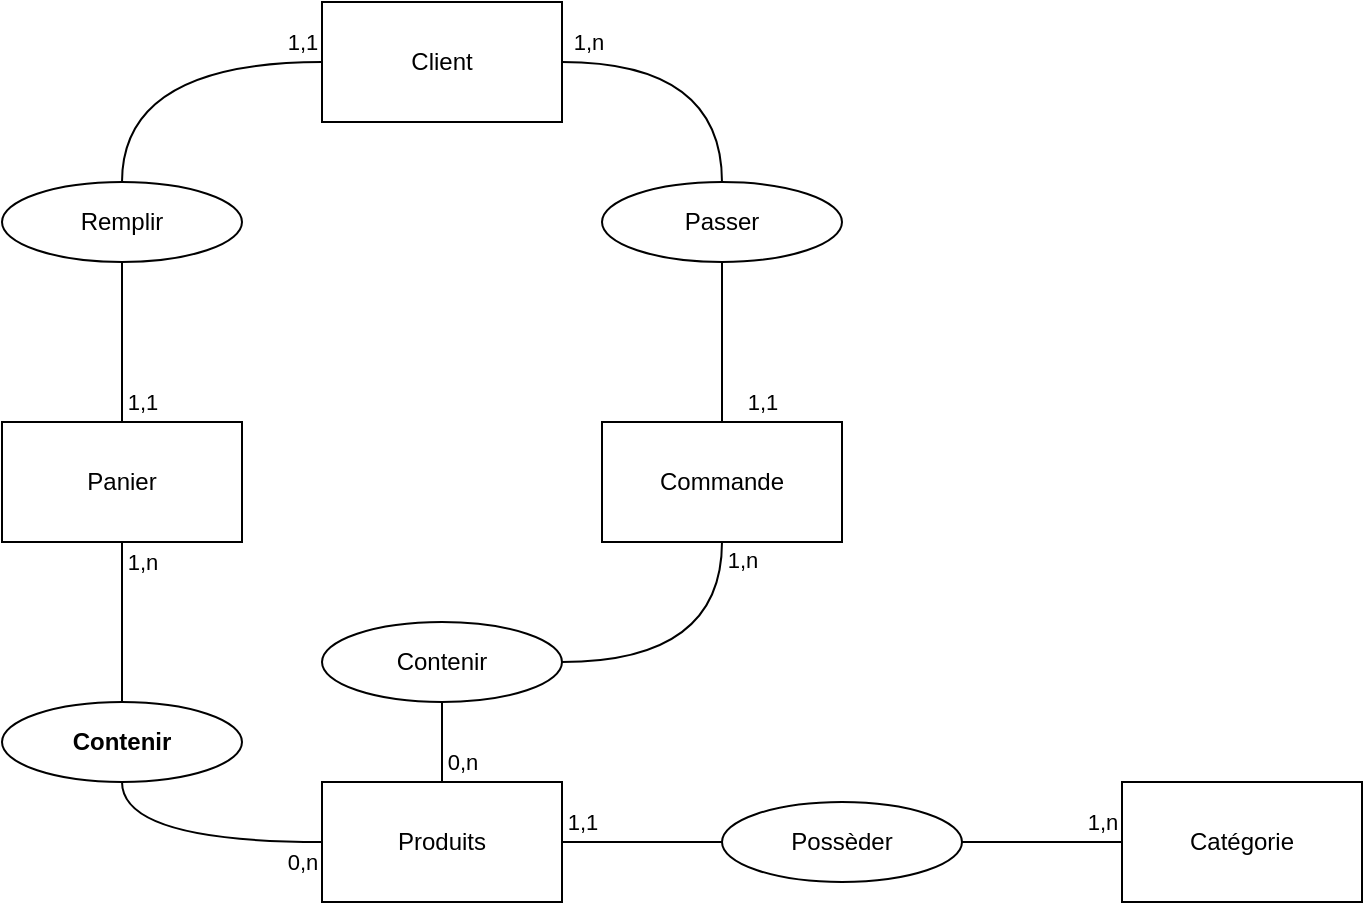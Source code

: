 <mxfile version="13.9.9" type="device" pages="3"><diagram id="LbLYhAtUusDSRq72qpok" name="MCD"><mxGraphModel dx="960" dy="647" grid="1" gridSize="10" guides="1" tooltips="1" connect="1" arrows="1" fold="1" page="1" pageScale="1" pageWidth="827" pageHeight="1169" math="0" shadow="0"><root><mxCell id="0"/><mxCell id="1" parent="0"/><mxCell id="wtVLb3lxK1hkEEwcSwef-1" value="Produits" style="rounded=0;whiteSpace=wrap;html=1;" parent="1" vertex="1"><mxGeometry x="160" y="420" width="120" height="60" as="geometry"/></mxCell><mxCell id="wtVLb3lxK1hkEEwcSwef-2" value="Catégorie" style="rounded=0;whiteSpace=wrap;html=1;" parent="1" vertex="1"><mxGeometry x="560" y="420" width="120" height="60" as="geometry"/></mxCell><mxCell id="wtVLb3lxK1hkEEwcSwef-10" value="1,1" style="edgeStyle=orthogonalEdgeStyle;curved=1;rounded=0;orthogonalLoop=1;jettySize=auto;html=1;endArrow=none;endFill=0;" parent="1" source="wtVLb3lxK1hkEEwcSwef-1" target="wtVLb3lxK1hkEEwcSwef-7" edge="1"><mxGeometry x="-0.75" y="10" relative="1" as="geometry"><mxPoint as="offset"/></mxGeometry></mxCell><mxCell id="wtVLb3lxK1hkEEwcSwef-3" value="Commande" style="rounded=0;whiteSpace=wrap;html=1;" parent="1" vertex="1"><mxGeometry x="300" y="240" width="120" height="60" as="geometry"/></mxCell><mxCell id="wtVLb3lxK1hkEEwcSwef-8" value="1,n" style="edgeStyle=orthogonalEdgeStyle;rounded=0;orthogonalLoop=1;jettySize=auto;html=1;endArrow=none;endFill=0;curved=1;" parent="1" source="wtVLb3lxK1hkEEwcSwef-4" target="wtVLb3lxK1hkEEwcSwef-5" edge="1"><mxGeometry x="-0.825" y="10" relative="1" as="geometry"><mxPoint as="offset"/></mxGeometry></mxCell><mxCell id="AfYZeRpzVo8SO91ElD2v-5" value="1,1" style="edgeStyle=orthogonalEdgeStyle;curved=1;rounded=0;orthogonalLoop=1;jettySize=auto;html=1;exitX=0;exitY=0.5;exitDx=0;exitDy=0;endArrow=none;endFill=0;" parent="1" source="wtVLb3lxK1hkEEwcSwef-4" target="AfYZeRpzVo8SO91ElD2v-4" edge="1"><mxGeometry x="-0.875" y="-10" relative="1" as="geometry"><mxPoint as="offset"/></mxGeometry></mxCell><mxCell id="wtVLb3lxK1hkEEwcSwef-4" value="Client" style="rounded=0;whiteSpace=wrap;html=1;" parent="1" vertex="1"><mxGeometry x="160" y="30" width="120" height="60" as="geometry"/></mxCell><mxCell id="wtVLb3lxK1hkEEwcSwef-9" value="1,1" style="edgeStyle=orthogonalEdgeStyle;curved=1;rounded=0;orthogonalLoop=1;jettySize=auto;html=1;endArrow=none;endFill=0;" parent="1" source="wtVLb3lxK1hkEEwcSwef-5" target="wtVLb3lxK1hkEEwcSwef-3" edge="1"><mxGeometry x="0.75" y="20" relative="1" as="geometry"><mxPoint as="offset"/></mxGeometry></mxCell><mxCell id="wtVLb3lxK1hkEEwcSwef-5" value="Passer" style="ellipse;whiteSpace=wrap;html=1;" parent="1" vertex="1"><mxGeometry x="300" y="120" width="120" height="40" as="geometry"/></mxCell><mxCell id="wtVLb3lxK1hkEEwcSwef-12" value="1,n" style="edgeStyle=orthogonalEdgeStyle;curved=1;rounded=0;orthogonalLoop=1;jettySize=auto;html=1;endArrow=none;endFill=0;" parent="1" source="wtVLb3lxK1hkEEwcSwef-6" target="wtVLb3lxK1hkEEwcSwef-3" edge="1"><mxGeometry x="0.875" y="-10" relative="1" as="geometry"><Array as="points"><mxPoint x="360" y="360"/></Array><mxPoint as="offset"/></mxGeometry></mxCell><mxCell id="wtVLb3lxK1hkEEwcSwef-13" value="0,n" style="edgeStyle=orthogonalEdgeStyle;curved=1;rounded=0;orthogonalLoop=1;jettySize=auto;html=1;endArrow=none;endFill=0;" parent="1" source="wtVLb3lxK1hkEEwcSwef-6" target="wtVLb3lxK1hkEEwcSwef-1" edge="1"><mxGeometry x="0.5" y="10" relative="1" as="geometry"><mxPoint as="offset"/></mxGeometry></mxCell><mxCell id="wtVLb3lxK1hkEEwcSwef-6" value="Contenir" style="ellipse;whiteSpace=wrap;html=1;" parent="1" vertex="1"><mxGeometry x="160" y="340" width="120" height="40" as="geometry"/></mxCell><mxCell id="wtVLb3lxK1hkEEwcSwef-11" value="1,n" style="edgeStyle=orthogonalEdgeStyle;curved=1;rounded=0;orthogonalLoop=1;jettySize=auto;html=1;endArrow=none;endFill=0;" parent="1" source="wtVLb3lxK1hkEEwcSwef-7" target="wtVLb3lxK1hkEEwcSwef-2" edge="1"><mxGeometry x="0.75" y="10" relative="1" as="geometry"><mxPoint as="offset"/></mxGeometry></mxCell><mxCell id="wtVLb3lxK1hkEEwcSwef-7" value="Possèder" style="ellipse;whiteSpace=wrap;html=1;" parent="1" vertex="1"><mxGeometry x="360" y="430" width="120" height="40" as="geometry"/></mxCell><mxCell id="AfYZeRpzVo8SO91ElD2v-9" value="1,n" style="edgeStyle=orthogonalEdgeStyle;curved=1;rounded=0;orthogonalLoop=1;jettySize=auto;html=1;exitX=0.5;exitY=1;exitDx=0;exitDy=0;endArrow=none;endFill=0;" parent="1" source="AfYZeRpzVo8SO91ElD2v-1" target="AfYZeRpzVo8SO91ElD2v-8" edge="1"><mxGeometry x="-0.75" y="10" relative="1" as="geometry"><Array as="points"><mxPoint x="60" y="320"/><mxPoint x="60" y="320"/></Array><mxPoint as="offset"/></mxGeometry></mxCell><mxCell id="AfYZeRpzVo8SO91ElD2v-1" value="Panier" style="rounded=0;whiteSpace=wrap;html=1;" parent="1" vertex="1"><mxGeometry y="240" width="120" height="60" as="geometry"/></mxCell><mxCell id="AfYZeRpzVo8SO91ElD2v-6" value="1,1" style="edgeStyle=orthogonalEdgeStyle;curved=1;rounded=0;orthogonalLoop=1;jettySize=auto;html=1;exitX=0.5;exitY=1;exitDx=0;exitDy=0;endArrow=none;endFill=0;" parent="1" source="AfYZeRpzVo8SO91ElD2v-4" target="AfYZeRpzVo8SO91ElD2v-1" edge="1"><mxGeometry x="0.75" y="10" relative="1" as="geometry"><mxPoint as="offset"/></mxGeometry></mxCell><mxCell id="AfYZeRpzVo8SO91ElD2v-4" value="Remplir" style="ellipse;whiteSpace=wrap;html=1;" parent="1" vertex="1"><mxGeometry y="120" width="120" height="40" as="geometry"/></mxCell><mxCell id="AfYZeRpzVo8SO91ElD2v-10" value="0,n" style="edgeStyle=orthogonalEdgeStyle;curved=1;rounded=0;orthogonalLoop=1;jettySize=auto;html=1;exitX=0.5;exitY=1;exitDx=0;exitDy=0;entryX=0;entryY=0.5;entryDx=0;entryDy=0;endArrow=none;endFill=0;" parent="1" source="AfYZeRpzVo8SO91ElD2v-8" target="wtVLb3lxK1hkEEwcSwef-1" edge="1"><mxGeometry x="0.846" y="-10" relative="1" as="geometry"><mxPoint as="offset"/></mxGeometry></mxCell><mxCell id="AfYZeRpzVo8SO91ElD2v-8" value="Contenir" style="ellipse;whiteSpace=wrap;html=1;fontStyle=1" parent="1" vertex="1"><mxGeometry y="380" width="120" height="40" as="geometry"/></mxCell></root></mxGraphModel></diagram><diagram id="H8bKHD4NM_V3dPoCs85L" name="MLD"><mxGraphModel dx="946" dy="632" grid="1" gridSize="10" guides="1" tooltips="1" connect="1" arrows="1" fold="1" page="1" pageScale="1" pageWidth="827" pageHeight="1169" math="0" shadow="0"><root><mxCell id="4GJZU7kqfkduw8SUz1hW-0"/><mxCell id="4GJZU7kqfkduw8SUz1hW-1" parent="4GJZU7kqfkduw8SUz1hW-0"/></root></mxGraphModel></diagram><diagram id="4inVsMtcz0jLxbzbqwaM" name="MPD"><mxGraphModel dx="946" dy="632" grid="1" gridSize="10" guides="1" tooltips="1" connect="1" arrows="1" fold="1" page="1" pageScale="1" pageWidth="827" pageHeight="1169" math="0" shadow="0"><root><mxCell id="FiYCVyUWgql_Hfni7Tig-0"/><mxCell id="FiYCVyUWgql_Hfni7Tig-1" parent="FiYCVyUWgql_Hfni7Tig-0"/></root></mxGraphModel></diagram></mxfile>